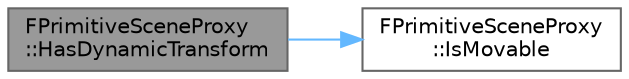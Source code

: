 digraph "FPrimitiveSceneProxy::HasDynamicTransform"
{
 // INTERACTIVE_SVG=YES
 // LATEX_PDF_SIZE
  bgcolor="transparent";
  edge [fontname=Helvetica,fontsize=10,labelfontname=Helvetica,labelfontsize=10];
  node [fontname=Helvetica,fontsize=10,shape=box,height=0.2,width=0.4];
  rankdir="LR";
  Node1 [id="Node000001",label="FPrimitiveSceneProxy\l::HasDynamicTransform",height=0.2,width=0.4,color="gray40", fillcolor="grey60", style="filled", fontcolor="black",tooltip="Returns true if this proxy can change transform so that we should cache previous transform for calcul..."];
  Node1 -> Node2 [id="edge1_Node000001_Node000002",color="steelblue1",style="solid",tooltip=" "];
  Node2 [id="Node000002",label="FPrimitiveSceneProxy\l::IsMovable",height=0.2,width=0.4,color="grey40", fillcolor="white", style="filled",URL="$d4/de9/classFPrimitiveSceneProxy.html#a0b13e37fc142c9a9f7bc3a4dd2cc9722",tooltip=" "];
}
